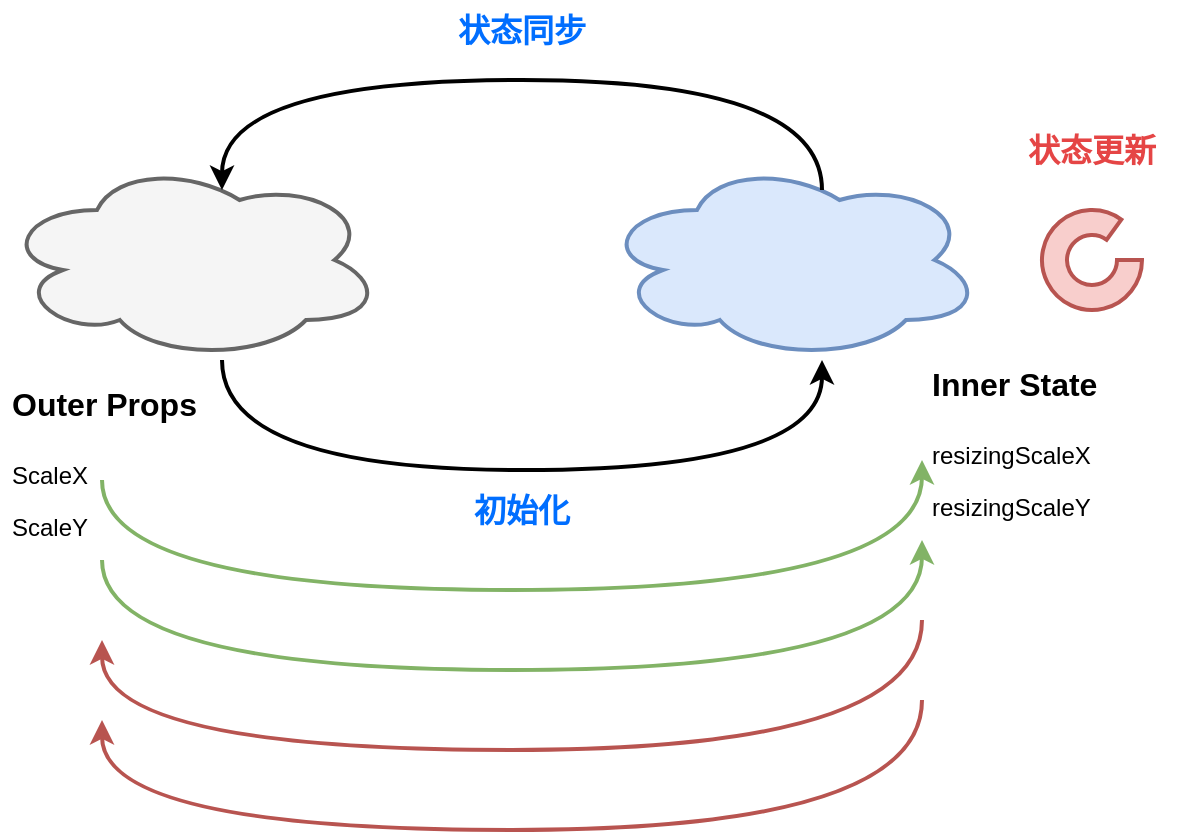 <mxfile version="20.8.13" type="github">
  <diagram name="第 1 页" id="iaAaqvoJrE7IUrjrYmj5">
    <mxGraphModel dx="954" dy="512" grid="1" gridSize="10" guides="1" tooltips="1" connect="1" arrows="1" fold="1" page="1" pageScale="1" pageWidth="827" pageHeight="1169" math="0" shadow="0">
      <root>
        <mxCell id="0" />
        <mxCell id="1" parent="0" />
        <mxCell id="_w4XyUv2KGkm80B2BpcY-1" value="" style="ellipse;shape=cloud;whiteSpace=wrap;html=1;strokeWidth=2;fillColor=#f5f5f5;strokeColor=#666666;fontColor=#333333;" vertex="1" parent="1">
          <mxGeometry x="90" y="210" width="190" height="100" as="geometry" />
        </mxCell>
        <mxCell id="_w4XyUv2KGkm80B2BpcY-2" value="" style="ellipse;shape=cloud;whiteSpace=wrap;html=1;strokeWidth=2;fillColor=#dae8fc;strokeColor=#6c8ebf;" vertex="1" parent="1">
          <mxGeometry x="390" y="210" width="190" height="100" as="geometry" />
        </mxCell>
        <mxCell id="_w4XyUv2KGkm80B2BpcY-7" style="edgeStyle=orthogonalEdgeStyle;rounded=0;orthogonalLoop=1;jettySize=auto;html=1;entryX=0.55;entryY=0.95;entryDx=0;entryDy=0;entryPerimeter=0;strokeWidth=2;curved=1;exitX=0.55;exitY=0.95;exitDx=0;exitDy=0;exitPerimeter=0;" edge="1" parent="1">
          <mxGeometry relative="1" as="geometry">
            <mxPoint x="500" y="225" as="sourcePoint" />
            <mxPoint x="200" y="225" as="targetPoint" />
            <Array as="points">
              <mxPoint x="499.5" y="170" />
              <mxPoint x="199.5" y="170" />
            </Array>
          </mxGeometry>
        </mxCell>
        <mxCell id="_w4XyUv2KGkm80B2BpcY-8" value="&lt;h1&gt;&lt;font style=&quot;font-size: 16px;&quot;&gt;Outer Props&lt;/font&gt;&lt;/h1&gt;&lt;p&gt;ScaleX&lt;/p&gt;&lt;p&gt;ScaleY&lt;/p&gt;" style="text;html=1;strokeColor=none;fillColor=none;spacing=5;spacingTop=-20;whiteSpace=wrap;overflow=hidden;rounded=0;" vertex="1" parent="1">
          <mxGeometry x="90" y="310" width="120" height="120" as="geometry" />
        </mxCell>
        <mxCell id="_w4XyUv2KGkm80B2BpcY-9" value="&lt;h1&gt;&lt;span style=&quot;font-size: 16px;&quot;&gt;Inner State&lt;/span&gt;&lt;/h1&gt;&lt;p&gt;resizingScaleX&lt;/p&gt;&lt;p&gt;resizingScaleY&lt;/p&gt;" style="text;html=1;strokeColor=none;fillColor=none;spacing=5;spacingTop=-20;whiteSpace=wrap;overflow=hidden;rounded=0;" vertex="1" parent="1">
          <mxGeometry x="550" y="300" width="120" height="120" as="geometry" />
        </mxCell>
        <mxCell id="_w4XyUv2KGkm80B2BpcY-10" value="&lt;font color=&quot;#006eff&quot;&gt;&lt;b&gt;初始化&lt;/b&gt;&lt;/font&gt;" style="text;html=1;strokeColor=none;fillColor=none;align=center;verticalAlign=middle;whiteSpace=wrap;rounded=0;fontSize=16;" vertex="1" parent="1">
          <mxGeometry x="320" y="370" width="60" height="30" as="geometry" />
        </mxCell>
        <mxCell id="_w4XyUv2KGkm80B2BpcY-11" value="&lt;font color=&quot;#006eff&quot;&gt;&lt;b&gt;状态同步&lt;/b&gt;&lt;/font&gt;" style="text;html=1;strokeColor=none;fillColor=none;align=center;verticalAlign=middle;whiteSpace=wrap;rounded=0;fontSize=16;" vertex="1" parent="1">
          <mxGeometry x="305" y="130" width="90" height="30" as="geometry" />
        </mxCell>
        <mxCell id="_w4XyUv2KGkm80B2BpcY-12" style="edgeStyle=orthogonalEdgeStyle;rounded=0;orthogonalLoop=1;jettySize=auto;html=1;entryX=0;entryY=0.5;entryDx=0;entryDy=0;strokeWidth=2;curved=1;exitX=0.55;exitY=0.95;exitDx=0;exitDy=0;exitPerimeter=0;fillColor=#d5e8d4;strokeColor=#82b366;" edge="1" parent="1" target="_w4XyUv2KGkm80B2BpcY-9">
          <mxGeometry relative="1" as="geometry">
            <mxPoint x="140" y="370" as="sourcePoint" />
            <mxPoint x="440" y="370" as="targetPoint" />
            <Array as="points">
              <mxPoint x="140" y="425" />
              <mxPoint x="550" y="425" />
            </Array>
          </mxGeometry>
        </mxCell>
        <mxCell id="_w4XyUv2KGkm80B2BpcY-13" style="edgeStyle=orthogonalEdgeStyle;rounded=0;orthogonalLoop=1;jettySize=auto;html=1;entryX=0;entryY=0.5;entryDx=0;entryDy=0;strokeWidth=2;curved=1;exitX=0.55;exitY=0.95;exitDx=0;exitDy=0;exitPerimeter=0;fillColor=#d5e8d4;strokeColor=#82b366;" edge="1" parent="1">
          <mxGeometry relative="1" as="geometry">
            <mxPoint x="140" y="410" as="sourcePoint" />
            <mxPoint x="550" y="400" as="targetPoint" />
            <Array as="points">
              <mxPoint x="140" y="465" />
              <mxPoint x="550" y="465" />
            </Array>
          </mxGeometry>
        </mxCell>
        <mxCell id="_w4XyUv2KGkm80B2BpcY-14" style="edgeStyle=orthogonalEdgeStyle;rounded=0;orthogonalLoop=1;jettySize=auto;html=1;entryX=0;entryY=0.5;entryDx=0;entryDy=0;strokeWidth=2;curved=1;exitX=0.55;exitY=0.95;exitDx=0;exitDy=0;exitPerimeter=0;fillColor=#f8cecc;strokeColor=#b85450;" edge="1" parent="1">
          <mxGeometry relative="1" as="geometry">
            <mxPoint x="550" y="440" as="sourcePoint" />
            <mxPoint x="140" y="450" as="targetPoint" />
            <Array as="points">
              <mxPoint x="550" y="505" />
              <mxPoint x="140" y="505" />
            </Array>
          </mxGeometry>
        </mxCell>
        <mxCell id="_w4XyUv2KGkm80B2BpcY-15" style="edgeStyle=orthogonalEdgeStyle;rounded=0;orthogonalLoop=1;jettySize=auto;html=1;entryX=0;entryY=0.5;entryDx=0;entryDy=0;strokeWidth=2;curved=1;exitX=0.55;exitY=0.95;exitDx=0;exitDy=0;exitPerimeter=0;fillColor=#f8cecc;strokeColor=#b85450;" edge="1" parent="1">
          <mxGeometry relative="1" as="geometry">
            <mxPoint x="550" y="480" as="sourcePoint" />
            <mxPoint x="140" y="490" as="targetPoint" />
            <Array as="points">
              <mxPoint x="550" y="545" />
              <mxPoint x="140" y="545" />
            </Array>
          </mxGeometry>
        </mxCell>
        <mxCell id="_w4XyUv2KGkm80B2BpcY-16" style="edgeStyle=orthogonalEdgeStyle;rounded=0;orthogonalLoop=1;jettySize=auto;html=1;entryX=0.55;entryY=0.95;entryDx=0;entryDy=0;entryPerimeter=0;strokeWidth=2;curved=1;exitX=0.55;exitY=0.95;exitDx=0;exitDy=0;exitPerimeter=0;" edge="1" parent="1">
          <mxGeometry relative="1" as="geometry">
            <mxPoint x="200" y="310" as="sourcePoint" />
            <mxPoint x="500" y="310" as="targetPoint" />
            <Array as="points">
              <mxPoint x="200.5" y="365" />
              <mxPoint x="500.5" y="365" />
            </Array>
          </mxGeometry>
        </mxCell>
        <mxCell id="_w4XyUv2KGkm80B2BpcY-18" value="" style="verticalLabelPosition=bottom;verticalAlign=top;html=1;shape=mxgraph.basic.partConcEllipse;startAngle=0.25;endAngle=0.1;arcWidth=0.5;fontSize=16;strokeWidth=2;fillColor=#f8cecc;strokeColor=#b85450;" vertex="1" parent="1">
          <mxGeometry x="610" y="235" width="50" height="50" as="geometry" />
        </mxCell>
        <mxCell id="_w4XyUv2KGkm80B2BpcY-19" value="&lt;b style=&quot;&quot;&gt;&lt;font color=&quot;#e54545&quot;&gt;状态更新&lt;/font&gt;&lt;/b&gt;" style="text;html=1;strokeColor=none;fillColor=none;align=center;verticalAlign=middle;whiteSpace=wrap;rounded=0;fontSize=16;" vertex="1" parent="1">
          <mxGeometry x="590" y="190" width="90" height="30" as="geometry" />
        </mxCell>
      </root>
    </mxGraphModel>
  </diagram>
</mxfile>
